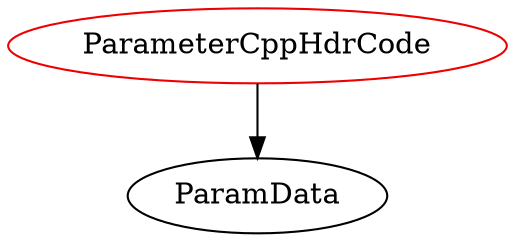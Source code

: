 digraph parametercpphdrcode{
ParameterCppHdrCode -> ParamData;
ParameterCppHdrCode	[shape=oval, color=red2, label="ParameterCppHdrCode"];
}

